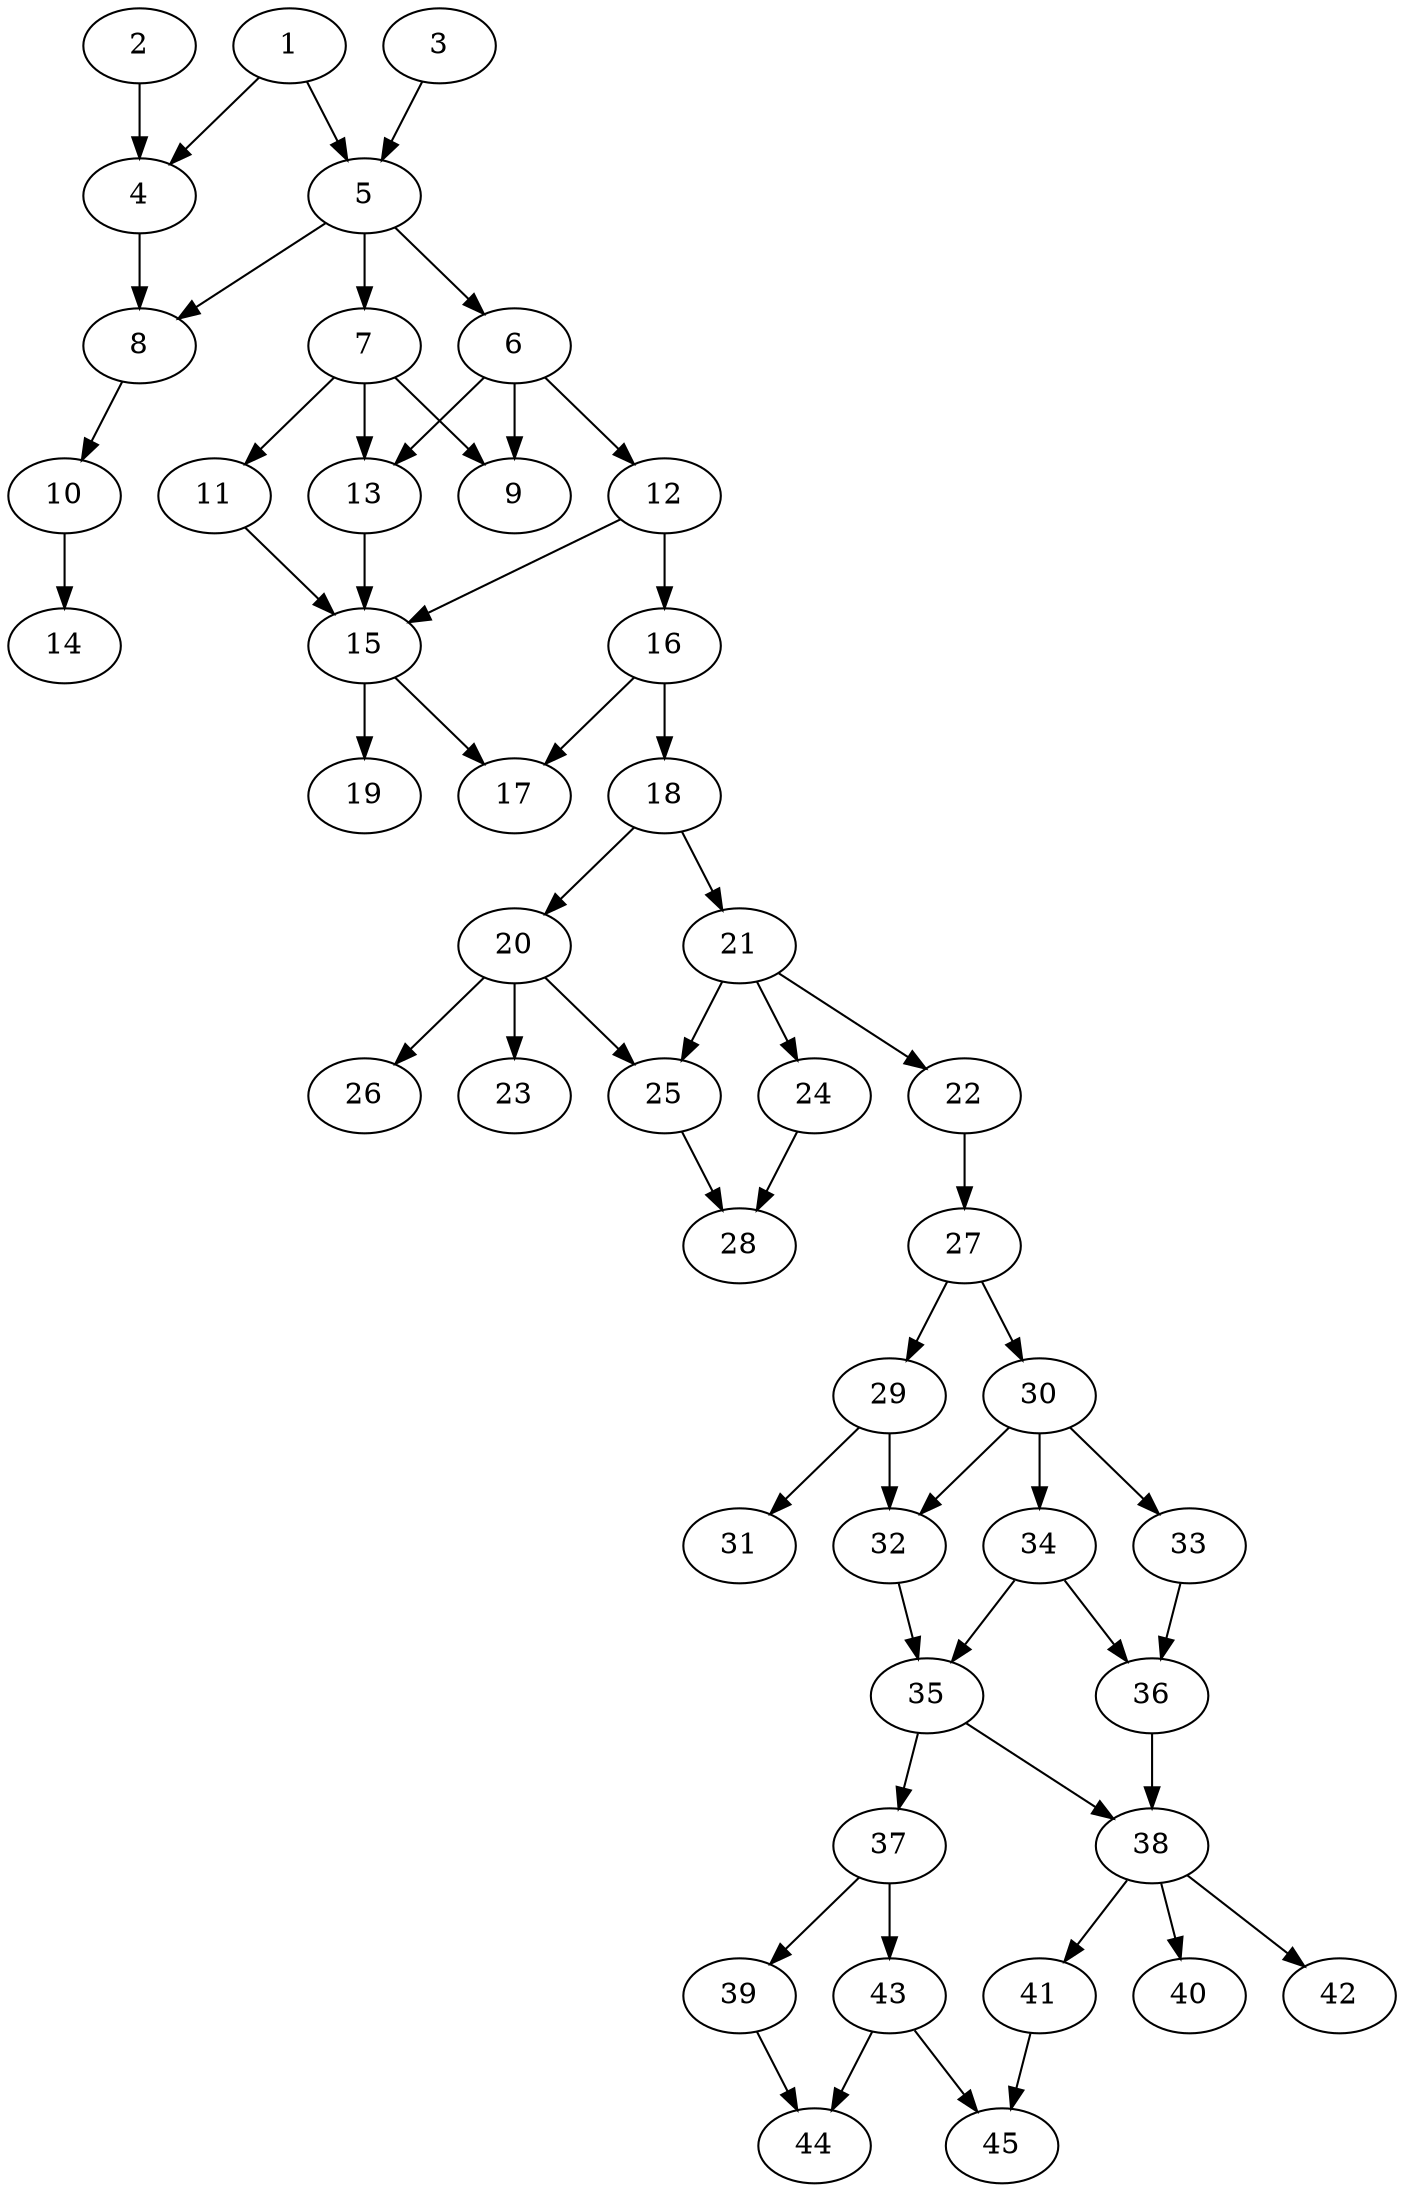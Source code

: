 // DAG automatically generated by daggen at Tue Aug  6 16:31:44 2019
// ./daggen --dot -n 45 --ccr 0.4 --fat 0.4 --regular 0.5 --density 0.6 --mindata 5242880 --maxdata 52428800 
digraph G {
  1 [size="119444480", alpha="0.03", expect_size="47777792"] 
  1 -> 4 [size ="47777792"]
  1 -> 5 [size ="47777792"]
  2 [size="84474880", alpha="0.06", expect_size="33789952"] 
  2 -> 4 [size ="33789952"]
  3 [size="102049280", alpha="0.00", expect_size="40819712"] 
  3 -> 5 [size ="40819712"]
  4 [size="108085760", alpha="0.04", expect_size="43234304"] 
  4 -> 8 [size ="43234304"]
  5 [size="45870080", alpha="0.12", expect_size="18348032"] 
  5 -> 6 [size ="18348032"]
  5 -> 7 [size ="18348032"]
  5 -> 8 [size ="18348032"]
  6 [size="24916480", alpha="0.16", expect_size="9966592"] 
  6 -> 9 [size ="9966592"]
  6 -> 12 [size ="9966592"]
  6 -> 13 [size ="9966592"]
  7 [size="83010560", alpha="0.02", expect_size="33204224"] 
  7 -> 9 [size ="33204224"]
  7 -> 11 [size ="33204224"]
  7 -> 13 [size ="33204224"]
  8 [size="15393280", alpha="0.17", expect_size="6157312"] 
  8 -> 10 [size ="6157312"]
  9 [size="19676160", alpha="0.11", expect_size="7870464"] 
  10 [size="37335040", alpha="0.09", expect_size="14934016"] 
  10 -> 14 [size ="14934016"]
  11 [size="22348800", alpha="0.04", expect_size="8939520"] 
  11 -> 15 [size ="8939520"]
  12 [size="38159360", alpha="0.11", expect_size="15263744"] 
  12 -> 15 [size ="15263744"]
  12 -> 16 [size ="15263744"]
  13 [size="74877440", alpha="0.08", expect_size="29950976"] 
  13 -> 15 [size ="29950976"]
  14 [size="75087360", alpha="0.15", expect_size="30034944"] 
  15 [size="99107840", alpha="0.09", expect_size="39643136"] 
  15 -> 17 [size ="39643136"]
  15 -> 19 [size ="39643136"]
  16 [size="54707200", alpha="0.10", expect_size="21882880"] 
  16 -> 17 [size ="21882880"]
  16 -> 18 [size ="21882880"]
  17 [size="28257280", alpha="0.10", expect_size="11302912"] 
  18 [size="40634880", alpha="0.12", expect_size="16253952"] 
  18 -> 20 [size ="16253952"]
  18 -> 21 [size ="16253952"]
  19 [size="24903680", alpha="0.14", expect_size="9961472"] 
  20 [size="88148480", alpha="0.19", expect_size="35259392"] 
  20 -> 23 [size ="35259392"]
  20 -> 25 [size ="35259392"]
  20 -> 26 [size ="35259392"]
  21 [size="20631040", alpha="0.02", expect_size="8252416"] 
  21 -> 22 [size ="8252416"]
  21 -> 24 [size ="8252416"]
  21 -> 25 [size ="8252416"]
  22 [size="43811840", alpha="0.17", expect_size="17524736"] 
  22 -> 27 [size ="17524736"]
  23 [size="110522880", alpha="0.08", expect_size="44209152"] 
  24 [size="39900160", alpha="0.14", expect_size="15960064"] 
  24 -> 28 [size ="15960064"]
  25 [size="125614080", alpha="0.06", expect_size="50245632"] 
  25 -> 28 [size ="50245632"]
  26 [size="57884160", alpha="0.19", expect_size="23153664"] 
  27 [size="119306240", alpha="0.05", expect_size="47722496"] 
  27 -> 29 [size ="47722496"]
  27 -> 30 [size ="47722496"]
  28 [size="61593600", alpha="0.11", expect_size="24637440"] 
  29 [size="129866240", alpha="0.18", expect_size="51946496"] 
  29 -> 31 [size ="51946496"]
  29 -> 32 [size ="51946496"]
  30 [size="96949760", alpha="0.09", expect_size="38779904"] 
  30 -> 32 [size ="38779904"]
  30 -> 33 [size ="38779904"]
  30 -> 34 [size ="38779904"]
  31 [size="93140480", alpha="0.02", expect_size="37256192"] 
  32 [size="106810880", alpha="0.19", expect_size="42724352"] 
  32 -> 35 [size ="42724352"]
  33 [size="91363840", alpha="0.07", expect_size="36545536"] 
  33 -> 36 [size ="36545536"]
  34 [size="17776640", alpha="0.05", expect_size="7110656"] 
  34 -> 35 [size ="7110656"]
  34 -> 36 [size ="7110656"]
  35 [size="98995200", alpha="0.18", expect_size="39598080"] 
  35 -> 37 [size ="39598080"]
  35 -> 38 [size ="39598080"]
  36 [size="13893120", alpha="0.17", expect_size="5557248"] 
  36 -> 38 [size ="5557248"]
  37 [size="128168960", alpha="0.20", expect_size="51267584"] 
  37 -> 39 [size ="51267584"]
  37 -> 43 [size ="51267584"]
  38 [size="39874560", alpha="0.07", expect_size="15949824"] 
  38 -> 40 [size ="15949824"]
  38 -> 41 [size ="15949824"]
  38 -> 42 [size ="15949824"]
  39 [size="105187840", alpha="0.15", expect_size="42075136"] 
  39 -> 44 [size ="42075136"]
  40 [size="94753280", alpha="0.17", expect_size="37901312"] 
  41 [size="32796160", alpha="0.00", expect_size="13118464"] 
  41 -> 45 [size ="13118464"]
  42 [size="46528000", alpha="0.08", expect_size="18611200"] 
  43 [size="43033600", alpha="0.13", expect_size="17213440"] 
  43 -> 44 [size ="17213440"]
  43 -> 45 [size ="17213440"]
  44 [size="84085760", alpha="0.02", expect_size="33634304"] 
  45 [size="113699840", alpha="0.10", expect_size="45479936"] 
}
